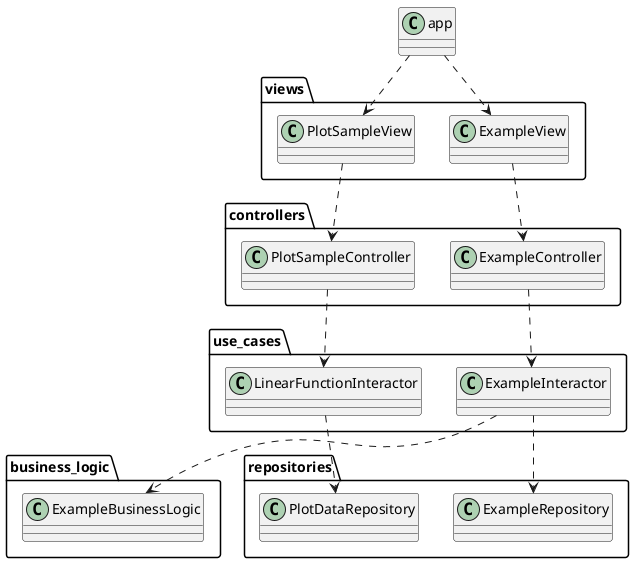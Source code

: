 @startuml class-diagram
class app

namespace views {
  class ExampleView
  class PlotSampleView
}
app ..> views.ExampleView
app ..> views.PlotSampleView

namespace controllers {
  class ExampleController
  class PlotSampleController
}
views.ExampleView ..> controllers.ExampleController
views.PlotSampleView ..> controllers.PlotSampleController

namespace use_cases {
  class ExampleInteractor
  class LinearFunctionInteractor
}
controllers.ExampleController..> use_cases.ExampleInteractor
controllers.PlotSampleController..> use_cases.LinearFunctionInteractor

namespace business_logic {
  class ExampleBusinessLogic
}
use_cases.ExampleInteractor ..> business_logic.ExampleBusinessLogic

namespace repositories {
  class ExampleRepository
  class PlotDataRepository
}
use_cases.ExampleInteractor ..> repositories.ExampleRepository
use_cases.LinearFunctionInteractor ..> repositories.PlotDataRepository

@enduml
